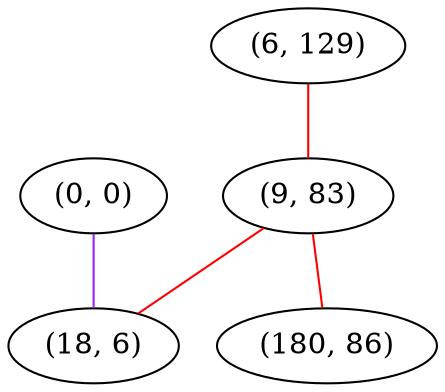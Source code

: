 graph "" {
"(0, 0)";
"(6, 129)";
"(9, 83)";
"(180, 86)";
"(18, 6)";
"(0, 0)" -- "(18, 6)"  [color=purple, key=0, weight=4];
"(6, 129)" -- "(9, 83)"  [color=red, key=0, weight=1];
"(9, 83)" -- "(18, 6)"  [color=red, key=0, weight=1];
"(9, 83)" -- "(180, 86)"  [color=red, key=0, weight=1];
}
